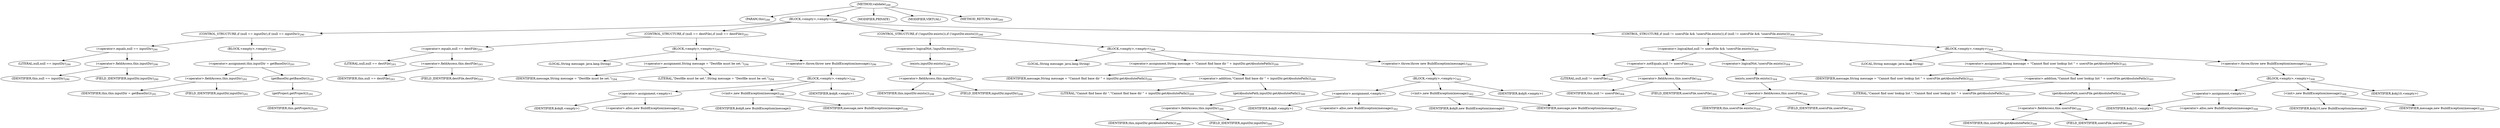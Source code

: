 digraph "validate" {  
"431" [label = <(METHOD,validate)<SUB>288</SUB>> ]
"48" [label = <(PARAM,this)<SUB>288</SUB>> ]
"432" [label = <(BLOCK,&lt;empty&gt;,&lt;empty&gt;)<SUB>289</SUB>> ]
"433" [label = <(CONTROL_STRUCTURE,if (null == inputDir),if (null == inputDir))<SUB>290</SUB>> ]
"434" [label = <(&lt;operator&gt;.equals,null == inputDir)<SUB>290</SUB>> ]
"435" [label = <(LITERAL,null,null == inputDir)<SUB>290</SUB>> ]
"436" [label = <(&lt;operator&gt;.fieldAccess,this.inputDir)<SUB>290</SUB>> ]
"437" [label = <(IDENTIFIER,this,null == inputDir)<SUB>290</SUB>> ]
"438" [label = <(FIELD_IDENTIFIER,inputDir,inputDir)<SUB>290</SUB>> ]
"439" [label = <(BLOCK,&lt;empty&gt;,&lt;empty&gt;)<SUB>290</SUB>> ]
"440" [label = <(&lt;operator&gt;.assignment,this.inputDir = getBaseDir())<SUB>291</SUB>> ]
"441" [label = <(&lt;operator&gt;.fieldAccess,this.inputDir)<SUB>291</SUB>> ]
"442" [label = <(IDENTIFIER,this,this.inputDir = getBaseDir())<SUB>291</SUB>> ]
"443" [label = <(FIELD_IDENTIFIER,inputDir,inputDir)<SUB>291</SUB>> ]
"444" [label = <(getBaseDir,getBaseDir())<SUB>291</SUB>> ]
"445" [label = <(getProject,getProject())<SUB>291</SUB>> ]
"47" [label = <(IDENTIFIER,this,getProject())<SUB>291</SUB>> ]
"446" [label = <(CONTROL_STRUCTURE,if (null == destFile),if (null == destFile))<SUB>293</SUB>> ]
"447" [label = <(&lt;operator&gt;.equals,null == destFile)<SUB>293</SUB>> ]
"448" [label = <(LITERAL,null,null == destFile)<SUB>293</SUB>> ]
"449" [label = <(&lt;operator&gt;.fieldAccess,this.destFile)<SUB>293</SUB>> ]
"450" [label = <(IDENTIFIER,this,null == destFile)<SUB>293</SUB>> ]
"451" [label = <(FIELD_IDENTIFIER,destFile,destFile)<SUB>293</SUB>> ]
"452" [label = <(BLOCK,&lt;empty&gt;,&lt;empty&gt;)<SUB>293</SUB>> ]
"453" [label = <(LOCAL,String message: java.lang.String)> ]
"454" [label = <(&lt;operator&gt;.assignment,String message = &quot;Destfile must be set.&quot;)<SUB>294</SUB>> ]
"455" [label = <(IDENTIFIER,message,String message = &quot;Destfile must be set.&quot;)<SUB>294</SUB>> ]
"456" [label = <(LITERAL,&quot;Destfile must be set.&quot;,String message = &quot;Destfile must be set.&quot;)<SUB>294</SUB>> ]
"457" [label = <(&lt;operator&gt;.throw,throw new BuildException(message);)<SUB>296</SUB>> ]
"458" [label = <(BLOCK,&lt;empty&gt;,&lt;empty&gt;)<SUB>296</SUB>> ]
"459" [label = <(&lt;operator&gt;.assignment,&lt;empty&gt;)> ]
"460" [label = <(IDENTIFIER,$obj8,&lt;empty&gt;)> ]
"461" [label = <(&lt;operator&gt;.alloc,new BuildException(message))<SUB>296</SUB>> ]
"462" [label = <(&lt;init&gt;,new BuildException(message))<SUB>296</SUB>> ]
"463" [label = <(IDENTIFIER,$obj8,new BuildException(message))> ]
"464" [label = <(IDENTIFIER,message,new BuildException(message))<SUB>296</SUB>> ]
"465" [label = <(IDENTIFIER,$obj8,&lt;empty&gt;)> ]
"466" [label = <(CONTROL_STRUCTURE,if (!inputDir.exists()),if (!inputDir.exists()))<SUB>298</SUB>> ]
"467" [label = <(&lt;operator&gt;.logicalNot,!inputDir.exists())<SUB>298</SUB>> ]
"468" [label = <(exists,inputDir.exists())<SUB>298</SUB>> ]
"469" [label = <(&lt;operator&gt;.fieldAccess,this.inputDir)<SUB>298</SUB>> ]
"470" [label = <(IDENTIFIER,this,inputDir.exists())<SUB>298</SUB>> ]
"471" [label = <(FIELD_IDENTIFIER,inputDir,inputDir)<SUB>298</SUB>> ]
"472" [label = <(BLOCK,&lt;empty&gt;,&lt;empty&gt;)<SUB>298</SUB>> ]
"473" [label = <(LOCAL,String message: java.lang.String)> ]
"474" [label = <(&lt;operator&gt;.assignment,String message = &quot;Cannot find base dir &quot; + inputDir.getAbsolutePath())<SUB>299</SUB>> ]
"475" [label = <(IDENTIFIER,message,String message = &quot;Cannot find base dir &quot; + inputDir.getAbsolutePath())<SUB>299</SUB>> ]
"476" [label = <(&lt;operator&gt;.addition,&quot;Cannot find base dir &quot; + inputDir.getAbsolutePath())<SUB>299</SUB>> ]
"477" [label = <(LITERAL,&quot;Cannot find base dir &quot;,&quot;Cannot find base dir &quot; + inputDir.getAbsolutePath())<SUB>299</SUB>> ]
"478" [label = <(getAbsolutePath,inputDir.getAbsolutePath())<SUB>300</SUB>> ]
"479" [label = <(&lt;operator&gt;.fieldAccess,this.inputDir)<SUB>300</SUB>> ]
"480" [label = <(IDENTIFIER,this,inputDir.getAbsolutePath())<SUB>300</SUB>> ]
"481" [label = <(FIELD_IDENTIFIER,inputDir,inputDir)<SUB>300</SUB>> ]
"482" [label = <(&lt;operator&gt;.throw,throw new BuildException(message);)<SUB>302</SUB>> ]
"483" [label = <(BLOCK,&lt;empty&gt;,&lt;empty&gt;)<SUB>302</SUB>> ]
"484" [label = <(&lt;operator&gt;.assignment,&lt;empty&gt;)> ]
"485" [label = <(IDENTIFIER,$obj9,&lt;empty&gt;)> ]
"486" [label = <(&lt;operator&gt;.alloc,new BuildException(message))<SUB>302</SUB>> ]
"487" [label = <(&lt;init&gt;,new BuildException(message))<SUB>302</SUB>> ]
"488" [label = <(IDENTIFIER,$obj9,new BuildException(message))> ]
"489" [label = <(IDENTIFIER,message,new BuildException(message))<SUB>302</SUB>> ]
"490" [label = <(IDENTIFIER,$obj9,&lt;empty&gt;)> ]
"491" [label = <(CONTROL_STRUCTURE,if (null != usersFile &amp;&amp; !usersFile.exists()),if (null != usersFile &amp;&amp; !usersFile.exists()))<SUB>304</SUB>> ]
"492" [label = <(&lt;operator&gt;.logicalAnd,null != usersFile &amp;&amp; !usersFile.exists())<SUB>304</SUB>> ]
"493" [label = <(&lt;operator&gt;.notEquals,null != usersFile)<SUB>304</SUB>> ]
"494" [label = <(LITERAL,null,null != usersFile)<SUB>304</SUB>> ]
"495" [label = <(&lt;operator&gt;.fieldAccess,this.usersFile)<SUB>304</SUB>> ]
"496" [label = <(IDENTIFIER,this,null != usersFile)<SUB>304</SUB>> ]
"497" [label = <(FIELD_IDENTIFIER,usersFile,usersFile)<SUB>304</SUB>> ]
"498" [label = <(&lt;operator&gt;.logicalNot,!usersFile.exists())<SUB>304</SUB>> ]
"499" [label = <(exists,usersFile.exists())<SUB>304</SUB>> ]
"500" [label = <(&lt;operator&gt;.fieldAccess,this.usersFile)<SUB>304</SUB>> ]
"501" [label = <(IDENTIFIER,this,usersFile.exists())<SUB>304</SUB>> ]
"502" [label = <(FIELD_IDENTIFIER,usersFile,usersFile)<SUB>304</SUB>> ]
"503" [label = <(BLOCK,&lt;empty&gt;,&lt;empty&gt;)<SUB>304</SUB>> ]
"504" [label = <(LOCAL,String message: java.lang.String)> ]
"505" [label = <(&lt;operator&gt;.assignment,String message = &quot;Cannot find user lookup list &quot; + usersFile.getAbsolutePath())<SUB>305</SUB>> ]
"506" [label = <(IDENTIFIER,message,String message = &quot;Cannot find user lookup list &quot; + usersFile.getAbsolutePath())<SUB>305</SUB>> ]
"507" [label = <(&lt;operator&gt;.addition,&quot;Cannot find user lookup list &quot; + usersFile.getAbsolutePath())<SUB>305</SUB>> ]
"508" [label = <(LITERAL,&quot;Cannot find user lookup list &quot;,&quot;Cannot find user lookup list &quot; + usersFile.getAbsolutePath())<SUB>305</SUB>> ]
"509" [label = <(getAbsolutePath,usersFile.getAbsolutePath())<SUB>306</SUB>> ]
"510" [label = <(&lt;operator&gt;.fieldAccess,this.usersFile)<SUB>306</SUB>> ]
"511" [label = <(IDENTIFIER,this,usersFile.getAbsolutePath())<SUB>306</SUB>> ]
"512" [label = <(FIELD_IDENTIFIER,usersFile,usersFile)<SUB>306</SUB>> ]
"513" [label = <(&lt;operator&gt;.throw,throw new BuildException(message);)<SUB>308</SUB>> ]
"514" [label = <(BLOCK,&lt;empty&gt;,&lt;empty&gt;)<SUB>308</SUB>> ]
"515" [label = <(&lt;operator&gt;.assignment,&lt;empty&gt;)> ]
"516" [label = <(IDENTIFIER,$obj10,&lt;empty&gt;)> ]
"517" [label = <(&lt;operator&gt;.alloc,new BuildException(message))<SUB>308</SUB>> ]
"518" [label = <(&lt;init&gt;,new BuildException(message))<SUB>308</SUB>> ]
"519" [label = <(IDENTIFIER,$obj10,new BuildException(message))> ]
"520" [label = <(IDENTIFIER,message,new BuildException(message))<SUB>308</SUB>> ]
"521" [label = <(IDENTIFIER,$obj10,&lt;empty&gt;)> ]
"522" [label = <(MODIFIER,PRIVATE)> ]
"523" [label = <(MODIFIER,VIRTUAL)> ]
"524" [label = <(METHOD_RETURN,void)<SUB>288</SUB>> ]
  "431" -> "48" 
  "431" -> "432" 
  "431" -> "522" 
  "431" -> "523" 
  "431" -> "524" 
  "432" -> "433" 
  "432" -> "446" 
  "432" -> "466" 
  "432" -> "491" 
  "433" -> "434" 
  "433" -> "439" 
  "434" -> "435" 
  "434" -> "436" 
  "436" -> "437" 
  "436" -> "438" 
  "439" -> "440" 
  "440" -> "441" 
  "440" -> "444" 
  "441" -> "442" 
  "441" -> "443" 
  "444" -> "445" 
  "445" -> "47" 
  "446" -> "447" 
  "446" -> "452" 
  "447" -> "448" 
  "447" -> "449" 
  "449" -> "450" 
  "449" -> "451" 
  "452" -> "453" 
  "452" -> "454" 
  "452" -> "457" 
  "454" -> "455" 
  "454" -> "456" 
  "457" -> "458" 
  "458" -> "459" 
  "458" -> "462" 
  "458" -> "465" 
  "459" -> "460" 
  "459" -> "461" 
  "462" -> "463" 
  "462" -> "464" 
  "466" -> "467" 
  "466" -> "472" 
  "467" -> "468" 
  "468" -> "469" 
  "469" -> "470" 
  "469" -> "471" 
  "472" -> "473" 
  "472" -> "474" 
  "472" -> "482" 
  "474" -> "475" 
  "474" -> "476" 
  "476" -> "477" 
  "476" -> "478" 
  "478" -> "479" 
  "479" -> "480" 
  "479" -> "481" 
  "482" -> "483" 
  "483" -> "484" 
  "483" -> "487" 
  "483" -> "490" 
  "484" -> "485" 
  "484" -> "486" 
  "487" -> "488" 
  "487" -> "489" 
  "491" -> "492" 
  "491" -> "503" 
  "492" -> "493" 
  "492" -> "498" 
  "493" -> "494" 
  "493" -> "495" 
  "495" -> "496" 
  "495" -> "497" 
  "498" -> "499" 
  "499" -> "500" 
  "500" -> "501" 
  "500" -> "502" 
  "503" -> "504" 
  "503" -> "505" 
  "503" -> "513" 
  "505" -> "506" 
  "505" -> "507" 
  "507" -> "508" 
  "507" -> "509" 
  "509" -> "510" 
  "510" -> "511" 
  "510" -> "512" 
  "513" -> "514" 
  "514" -> "515" 
  "514" -> "518" 
  "514" -> "521" 
  "515" -> "516" 
  "515" -> "517" 
  "518" -> "519" 
  "518" -> "520" 
}
